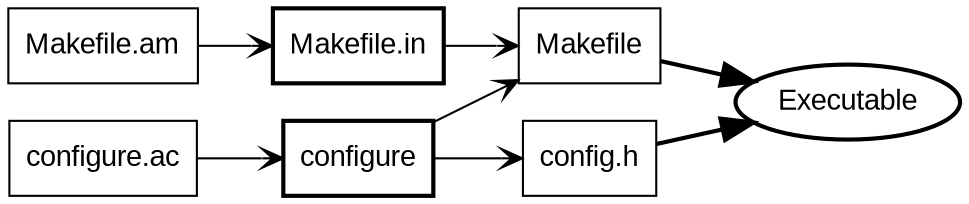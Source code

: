 digraph autotools_simple {
	rankdir=LR;

	node [fontname="Liberation Sans"];
	edge [fontname="Liberation Sans"];

	ordering=out;

	"configure.ac" [shape=box];
	"Makefile.am" [shape=box];
	{rank=same; "configure.ac" "Makefile.am"}

	"configure.ac" -> "configure" [arrowhead=open];
	"Makefile.am" -> "Makefile.in" [arrowhead=open];

	"configure" [shape=box style=bold];
	"Makefile.in" [shape=box style=bold];
	{rank=same; "configure" "Makefile.in"}

	"configure" -> "Makefile" [arrowhead=open];
	"configure" -> "config.h" [arrowhead=open];
	"Makefile.in" -> "Makefile" [arrowhead=open];

	"Makefile" [shape=box];
	"config.h" [shape=box];
	{rank=same; "config.h" "Makefile"}

	"config.h" -> "Executable" [style=bold,arrowsize=1.5]
	"Makefile" -> "Executable" [style=bold,arrowsize=1.5]

	"Executable" [style=bold]
}